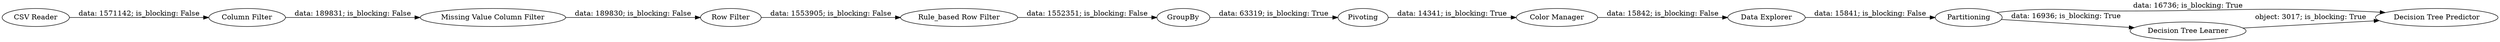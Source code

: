 digraph {
	"-8883000625125669707_6" [label="Row Filter"]
	"-8883000625125669707_9" [label=Pivoting]
	"-8883000625125669707_3" [label="Missing Value Column Filter"]
	"-8883000625125669707_14" [label="Decision Tree Predictor"]
	"-8883000625125669707_2" [label="Column Filter"]
	"-8883000625125669707_29" [label=Partitioning]
	"-8883000625125669707_13" [label="Decision Tree Learner"]
	"-8883000625125669707_1" [label="CSV Reader"]
	"-8883000625125669707_7" [label="Rule_based Row Filter"]
	"-8883000625125669707_12" [label="Data Explorer"]
	"-8883000625125669707_11" [label="Color Manager"]
	"-8883000625125669707_8" [label=GroupBy]
	"-8883000625125669707_8" -> "-8883000625125669707_9" [label="data: 63319; is_blocking: True"]
	"-8883000625125669707_1" -> "-8883000625125669707_2" [label="data: 1571142; is_blocking: False"]
	"-8883000625125669707_9" -> "-8883000625125669707_11" [label="data: 14341; is_blocking: True"]
	"-8883000625125669707_2" -> "-8883000625125669707_3" [label="data: 189831; is_blocking: False"]
	"-8883000625125669707_6" -> "-8883000625125669707_7" [label="data: 1553905; is_blocking: False"]
	"-8883000625125669707_12" -> "-8883000625125669707_29" [label="data: 15841; is_blocking: False"]
	"-8883000625125669707_29" -> "-8883000625125669707_13" [label="data: 16936; is_blocking: True"]
	"-8883000625125669707_29" -> "-8883000625125669707_14" [label="data: 16736; is_blocking: True"]
	"-8883000625125669707_7" -> "-8883000625125669707_8" [label="data: 1552351; is_blocking: False"]
	"-8883000625125669707_11" -> "-8883000625125669707_12" [label="data: 15842; is_blocking: False"]
	"-8883000625125669707_13" -> "-8883000625125669707_14" [label="object: 3017; is_blocking: True"]
	"-8883000625125669707_3" -> "-8883000625125669707_6" [label="data: 189830; is_blocking: False"]
	rankdir=LR
}
